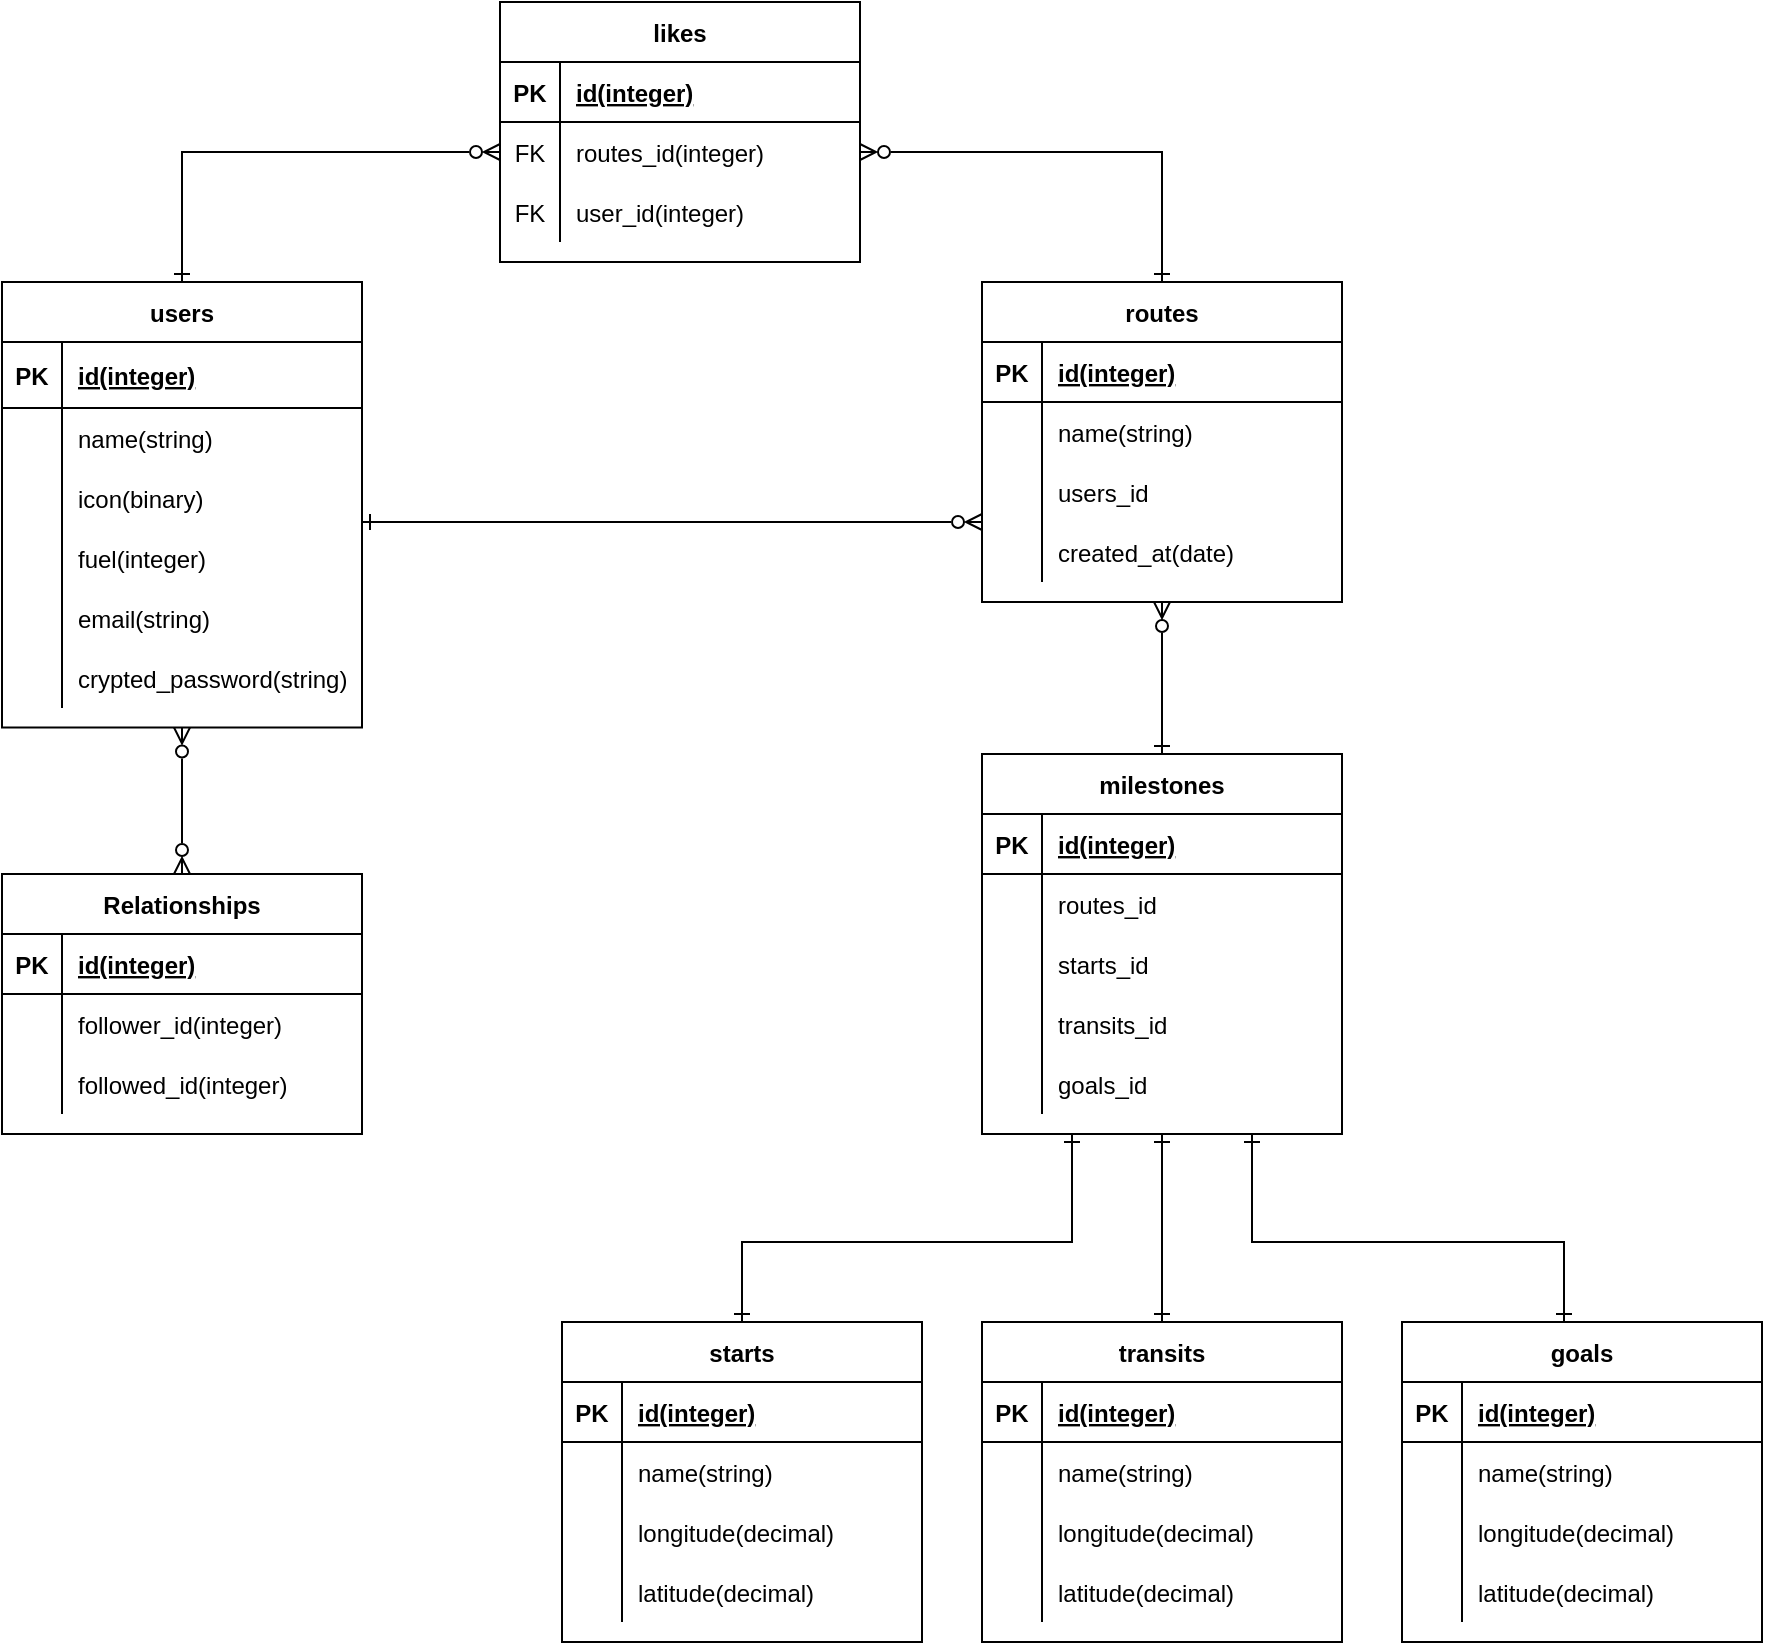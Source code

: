 <mxfile version="20.2.7" type="github">
  <diagram id="lM8k0hOYvdjzPiAKDBLs" name="ページ1">
    <mxGraphModel dx="1426" dy="794" grid="0" gridSize="10" guides="1" tooltips="1" connect="1" arrows="1" fold="1" page="0" pageScale="1" pageWidth="827" pageHeight="1169" math="0" shadow="0">
      <root>
        <mxCell id="0" />
        <mxCell id="1" parent="0" />
        <mxCell id="DmluNT0cCxnc14YDXFa2-68" value="" style="edgeStyle=orthogonalEdgeStyle;rounded=0;orthogonalLoop=1;jettySize=auto;html=1;endArrow=ERzeroToMany;endFill=0;startArrow=ERone;startFill=0;" parent="1" source="DmluNT0cCxnc14YDXFa2-70" target="DmluNT0cCxnc14YDXFa2-94" edge="1">
          <mxGeometry relative="1" as="geometry">
            <Array as="points">
              <mxPoint x="480" y="440" />
              <mxPoint x="480" y="440" />
            </Array>
          </mxGeometry>
        </mxCell>
        <mxCell id="DmluNT0cCxnc14YDXFa2-69" value="" style="edgeStyle=orthogonalEdgeStyle;rounded=0;orthogonalLoop=1;jettySize=auto;html=1;startArrow=ERone;startFill=0;endArrow=ERzeroToMany;endFill=0;entryX=0;entryY=0.5;entryDx=0;entryDy=0;" parent="1" source="DmluNT0cCxnc14YDXFa2-70" target="DmluNT0cCxnc14YDXFa2-132" edge="1">
          <mxGeometry relative="1" as="geometry" />
        </mxCell>
        <mxCell id="KFaYarh9HnCESp2oqmFk-24" value="" style="edgeStyle=orthogonalEdgeStyle;rounded=0;orthogonalLoop=1;jettySize=auto;html=1;endArrow=ERzeroToMany;endFill=0;startArrow=ERzeroToMany;startFill=0;" parent="1" source="DmluNT0cCxnc14YDXFa2-70" target="KFaYarh9HnCESp2oqmFk-5" edge="1">
          <mxGeometry relative="1" as="geometry" />
        </mxCell>
        <mxCell id="DmluNT0cCxnc14YDXFa2-70" value="users" style="shape=table;startSize=30;container=1;collapsible=1;childLayout=tableLayout;fixedRows=1;rowLines=0;fontStyle=1;align=center;resizeLast=1;" parent="1" vertex="1">
          <mxGeometry x="80" y="320" width="180" height="222.75" as="geometry" />
        </mxCell>
        <mxCell id="DmluNT0cCxnc14YDXFa2-71" value="" style="shape=tableRow;horizontal=0;startSize=0;swimlaneHead=0;swimlaneBody=0;fillColor=none;collapsible=0;dropTarget=0;points=[[0,0.5],[1,0.5]];portConstraint=eastwest;top=0;left=0;right=0;bottom=1;" parent="DmluNT0cCxnc14YDXFa2-70" vertex="1">
          <mxGeometry y="30" width="180" height="33" as="geometry" />
        </mxCell>
        <mxCell id="DmluNT0cCxnc14YDXFa2-72" value="PK" style="shape=partialRectangle;connectable=0;fillColor=none;top=0;left=0;bottom=0;right=0;fontStyle=1;overflow=hidden;" parent="DmluNT0cCxnc14YDXFa2-71" vertex="1">
          <mxGeometry width="30" height="33" as="geometry">
            <mxRectangle width="30" height="33" as="alternateBounds" />
          </mxGeometry>
        </mxCell>
        <mxCell id="DmluNT0cCxnc14YDXFa2-73" value="id(integer)" style="shape=partialRectangle;connectable=0;fillColor=none;top=0;left=0;bottom=0;right=0;align=left;spacingLeft=6;fontStyle=5;overflow=hidden;" parent="DmluNT0cCxnc14YDXFa2-71" vertex="1">
          <mxGeometry x="30" width="150" height="33" as="geometry">
            <mxRectangle width="150" height="33" as="alternateBounds" />
          </mxGeometry>
        </mxCell>
        <mxCell id="DmluNT0cCxnc14YDXFa2-74" value="" style="shape=tableRow;horizontal=0;startSize=0;swimlaneHead=0;swimlaneBody=0;fillColor=none;collapsible=0;dropTarget=0;points=[[0,0.5],[1,0.5]];portConstraint=eastwest;top=0;left=0;right=0;bottom=0;" parent="DmluNT0cCxnc14YDXFa2-70" vertex="1">
          <mxGeometry y="63" width="180" height="30" as="geometry" />
        </mxCell>
        <mxCell id="DmluNT0cCxnc14YDXFa2-75" value="" style="shape=partialRectangle;connectable=0;fillColor=none;top=0;left=0;bottom=0;right=0;editable=1;overflow=hidden;" parent="DmluNT0cCxnc14YDXFa2-74" vertex="1">
          <mxGeometry width="30" height="30" as="geometry">
            <mxRectangle width="30" height="30" as="alternateBounds" />
          </mxGeometry>
        </mxCell>
        <mxCell id="DmluNT0cCxnc14YDXFa2-76" value="name(string)" style="shape=partialRectangle;connectable=0;fillColor=none;top=0;left=0;bottom=0;right=0;align=left;spacingLeft=6;overflow=hidden;" parent="DmluNT0cCxnc14YDXFa2-74" vertex="1">
          <mxGeometry x="30" width="150" height="30" as="geometry">
            <mxRectangle width="150" height="30" as="alternateBounds" />
          </mxGeometry>
        </mxCell>
        <mxCell id="DmluNT0cCxnc14YDXFa2-83" style="shape=tableRow;horizontal=0;startSize=0;swimlaneHead=0;swimlaneBody=0;fillColor=none;collapsible=0;dropTarget=0;points=[[0,0.5],[1,0.5]];portConstraint=eastwest;top=0;left=0;right=0;bottom=0;" parent="DmluNT0cCxnc14YDXFa2-70" vertex="1">
          <mxGeometry y="93" width="180" height="30" as="geometry" />
        </mxCell>
        <mxCell id="DmluNT0cCxnc14YDXFa2-84" style="shape=partialRectangle;connectable=0;fillColor=none;top=0;left=0;bottom=0;right=0;editable=1;overflow=hidden;" parent="DmluNT0cCxnc14YDXFa2-83" vertex="1">
          <mxGeometry width="30" height="30" as="geometry">
            <mxRectangle width="30" height="30" as="alternateBounds" />
          </mxGeometry>
        </mxCell>
        <mxCell id="DmluNT0cCxnc14YDXFa2-85" value="icon(binary)" style="shape=partialRectangle;connectable=0;fillColor=none;top=0;left=0;bottom=0;right=0;align=left;spacingLeft=6;overflow=hidden;" parent="DmluNT0cCxnc14YDXFa2-83" vertex="1">
          <mxGeometry x="30" width="150" height="30" as="geometry">
            <mxRectangle width="150" height="30" as="alternateBounds" />
          </mxGeometry>
        </mxCell>
        <mxCell id="DmluNT0cCxnc14YDXFa2-86" style="shape=tableRow;horizontal=0;startSize=0;swimlaneHead=0;swimlaneBody=0;fillColor=none;collapsible=0;dropTarget=0;points=[[0,0.5],[1,0.5]];portConstraint=eastwest;top=0;left=0;right=0;bottom=0;" parent="DmluNT0cCxnc14YDXFa2-70" vertex="1">
          <mxGeometry y="123" width="180" height="30" as="geometry" />
        </mxCell>
        <mxCell id="DmluNT0cCxnc14YDXFa2-87" style="shape=partialRectangle;connectable=0;fillColor=none;top=0;left=0;bottom=0;right=0;editable=1;overflow=hidden;" parent="DmluNT0cCxnc14YDXFa2-86" vertex="1">
          <mxGeometry width="30" height="30" as="geometry">
            <mxRectangle width="30" height="30" as="alternateBounds" />
          </mxGeometry>
        </mxCell>
        <mxCell id="DmluNT0cCxnc14YDXFa2-88" value="fuel(integer)" style="shape=partialRectangle;connectable=0;fillColor=none;top=0;left=0;bottom=0;right=0;align=left;spacingLeft=6;overflow=hidden;" parent="DmluNT0cCxnc14YDXFa2-86" vertex="1">
          <mxGeometry x="30" width="150" height="30" as="geometry">
            <mxRectangle width="150" height="30" as="alternateBounds" />
          </mxGeometry>
        </mxCell>
        <mxCell id="DmluNT0cCxnc14YDXFa2-77" value="" style="shape=tableRow;horizontal=0;startSize=0;swimlaneHead=0;swimlaneBody=0;fillColor=none;collapsible=0;dropTarget=0;points=[[0,0.5],[1,0.5]];portConstraint=eastwest;top=0;left=0;right=0;bottom=0;" parent="DmluNT0cCxnc14YDXFa2-70" vertex="1">
          <mxGeometry y="153" width="180" height="30" as="geometry" />
        </mxCell>
        <mxCell id="DmluNT0cCxnc14YDXFa2-78" value="" style="shape=partialRectangle;connectable=0;fillColor=none;top=0;left=0;bottom=0;right=0;editable=1;overflow=hidden;" parent="DmluNT0cCxnc14YDXFa2-77" vertex="1">
          <mxGeometry width="30" height="30" as="geometry">
            <mxRectangle width="30" height="30" as="alternateBounds" />
          </mxGeometry>
        </mxCell>
        <mxCell id="DmluNT0cCxnc14YDXFa2-79" value="email(string)" style="shape=partialRectangle;connectable=0;fillColor=none;top=0;left=0;bottom=0;right=0;align=left;spacingLeft=6;overflow=hidden;" parent="DmluNT0cCxnc14YDXFa2-77" vertex="1">
          <mxGeometry x="30" width="150" height="30" as="geometry">
            <mxRectangle width="150" height="30" as="alternateBounds" />
          </mxGeometry>
        </mxCell>
        <mxCell id="DmluNT0cCxnc14YDXFa2-80" value="" style="shape=tableRow;horizontal=0;startSize=0;swimlaneHead=0;swimlaneBody=0;fillColor=none;collapsible=0;dropTarget=0;points=[[0,0.5],[1,0.5]];portConstraint=eastwest;top=0;left=0;right=0;bottom=0;" parent="DmluNT0cCxnc14YDXFa2-70" vertex="1">
          <mxGeometry y="183" width="180" height="30" as="geometry" />
        </mxCell>
        <mxCell id="DmluNT0cCxnc14YDXFa2-81" value="" style="shape=partialRectangle;connectable=0;fillColor=none;top=0;left=0;bottom=0;right=0;editable=1;overflow=hidden;" parent="DmluNT0cCxnc14YDXFa2-80" vertex="1">
          <mxGeometry width="30" height="30" as="geometry">
            <mxRectangle width="30" height="30" as="alternateBounds" />
          </mxGeometry>
        </mxCell>
        <mxCell id="DmluNT0cCxnc14YDXFa2-82" value="crypted_password(string)" style="shape=partialRectangle;connectable=0;fillColor=none;top=0;left=0;bottom=0;right=0;align=left;spacingLeft=6;overflow=hidden;" parent="DmluNT0cCxnc14YDXFa2-80" vertex="1">
          <mxGeometry x="30" width="150" height="30" as="geometry">
            <mxRectangle width="150" height="30" as="alternateBounds" />
          </mxGeometry>
        </mxCell>
        <mxCell id="DmluNT0cCxnc14YDXFa2-89" value="" style="edgeStyle=orthogonalEdgeStyle;rounded=0;orthogonalLoop=1;jettySize=auto;html=1;endArrow=ERone;endFill=0;startArrow=ERone;startFill=0;entryX=0.25;entryY=1;entryDx=0;entryDy=0;" parent="1" source="DmluNT0cCxnc14YDXFa2-107" target="DmluNT0cCxnc14YDXFa2-138" edge="1">
          <mxGeometry relative="1" as="geometry">
            <Array as="points">
              <mxPoint x="450" y="800" />
              <mxPoint x="615" y="800" />
            </Array>
            <mxPoint x="159" y="1115" as="sourcePoint" />
            <mxPoint x="380" y="675" as="targetPoint" />
          </mxGeometry>
        </mxCell>
        <mxCell id="DmluNT0cCxnc14YDXFa2-92" value="" style="edgeStyle=orthogonalEdgeStyle;rounded=0;orthogonalLoop=1;jettySize=auto;html=1;startArrow=ERone;startFill=0;endArrow=ERzeroToMany;endFill=0;entryX=1;entryY=0.5;entryDx=0;entryDy=0;" parent="1" source="DmluNT0cCxnc14YDXFa2-94" target="DmluNT0cCxnc14YDXFa2-132" edge="1">
          <mxGeometry relative="1" as="geometry" />
        </mxCell>
        <mxCell id="DmluNT0cCxnc14YDXFa2-93" value="" style="edgeStyle=orthogonalEdgeStyle;rounded=0;orthogonalLoop=1;jettySize=auto;html=1;endArrow=ERone;endFill=0;startArrow=ERzeroToMany;startFill=0;" parent="1" source="DmluNT0cCxnc14YDXFa2-94" target="DmluNT0cCxnc14YDXFa2-138" edge="1">
          <mxGeometry relative="1" as="geometry">
            <mxPoint x="710" y="600" as="targetPoint" />
            <Array as="points" />
          </mxGeometry>
        </mxCell>
        <mxCell id="DmluNT0cCxnc14YDXFa2-94" value="routes" style="shape=table;startSize=30;container=1;collapsible=1;childLayout=tableLayout;fixedRows=1;rowLines=0;fontStyle=1;align=center;resizeLast=1;" parent="1" vertex="1">
          <mxGeometry x="570" y="320" width="180" height="160" as="geometry" />
        </mxCell>
        <mxCell id="DmluNT0cCxnc14YDXFa2-95" value="" style="shape=tableRow;horizontal=0;startSize=0;swimlaneHead=0;swimlaneBody=0;fillColor=none;collapsible=0;dropTarget=0;points=[[0,0.5],[1,0.5]];portConstraint=eastwest;top=0;left=0;right=0;bottom=1;" parent="DmluNT0cCxnc14YDXFa2-94" vertex="1">
          <mxGeometry y="30" width="180" height="30" as="geometry" />
        </mxCell>
        <mxCell id="DmluNT0cCxnc14YDXFa2-96" value="PK" style="shape=partialRectangle;connectable=0;fillColor=none;top=0;left=0;bottom=0;right=0;fontStyle=1;overflow=hidden;" parent="DmluNT0cCxnc14YDXFa2-95" vertex="1">
          <mxGeometry width="30" height="30" as="geometry">
            <mxRectangle width="30" height="30" as="alternateBounds" />
          </mxGeometry>
        </mxCell>
        <mxCell id="DmluNT0cCxnc14YDXFa2-97" value="id(integer)" style="shape=partialRectangle;connectable=0;fillColor=none;top=0;left=0;bottom=0;right=0;align=left;spacingLeft=6;fontStyle=5;overflow=hidden;" parent="DmluNT0cCxnc14YDXFa2-95" vertex="1">
          <mxGeometry x="30" width="150" height="30" as="geometry">
            <mxRectangle width="150" height="30" as="alternateBounds" />
          </mxGeometry>
        </mxCell>
        <mxCell id="DmluNT0cCxnc14YDXFa2-98" value="" style="shape=tableRow;horizontal=0;startSize=0;swimlaneHead=0;swimlaneBody=0;fillColor=none;collapsible=0;dropTarget=0;points=[[0,0.5],[1,0.5]];portConstraint=eastwest;top=0;left=0;right=0;bottom=0;" parent="DmluNT0cCxnc14YDXFa2-94" vertex="1">
          <mxGeometry y="60" width="180" height="30" as="geometry" />
        </mxCell>
        <mxCell id="DmluNT0cCxnc14YDXFa2-99" value="" style="shape=partialRectangle;connectable=0;fillColor=none;top=0;left=0;bottom=0;right=0;editable=1;overflow=hidden;" parent="DmluNT0cCxnc14YDXFa2-98" vertex="1">
          <mxGeometry width="30" height="30" as="geometry">
            <mxRectangle width="30" height="30" as="alternateBounds" />
          </mxGeometry>
        </mxCell>
        <mxCell id="DmluNT0cCxnc14YDXFa2-100" value="name(string)" style="shape=partialRectangle;connectable=0;fillColor=none;top=0;left=0;bottom=0;right=0;align=left;spacingLeft=6;overflow=hidden;" parent="DmluNT0cCxnc14YDXFa2-98" vertex="1">
          <mxGeometry x="30" width="150" height="30" as="geometry">
            <mxRectangle width="150" height="30" as="alternateBounds" />
          </mxGeometry>
        </mxCell>
        <mxCell id="DmluNT0cCxnc14YDXFa2-101" value="" style="shape=tableRow;horizontal=0;startSize=0;swimlaneHead=0;swimlaneBody=0;fillColor=none;collapsible=0;dropTarget=0;points=[[0,0.5],[1,0.5]];portConstraint=eastwest;top=0;left=0;right=0;bottom=0;" parent="DmluNT0cCxnc14YDXFa2-94" vertex="1">
          <mxGeometry y="90" width="180" height="30" as="geometry" />
        </mxCell>
        <mxCell id="DmluNT0cCxnc14YDXFa2-102" value="" style="shape=partialRectangle;connectable=0;fillColor=none;top=0;left=0;bottom=0;right=0;editable=1;overflow=hidden;" parent="DmluNT0cCxnc14YDXFa2-101" vertex="1">
          <mxGeometry width="30" height="30" as="geometry">
            <mxRectangle width="30" height="30" as="alternateBounds" />
          </mxGeometry>
        </mxCell>
        <mxCell id="DmluNT0cCxnc14YDXFa2-103" value="users_id" style="shape=partialRectangle;connectable=0;fillColor=none;top=0;left=0;bottom=0;right=0;align=left;spacingLeft=6;overflow=hidden;" parent="DmluNT0cCxnc14YDXFa2-101" vertex="1">
          <mxGeometry x="30" width="150" height="30" as="geometry">
            <mxRectangle width="150" height="30" as="alternateBounds" />
          </mxGeometry>
        </mxCell>
        <mxCell id="DmluNT0cCxnc14YDXFa2-104" style="shape=tableRow;horizontal=0;startSize=0;swimlaneHead=0;swimlaneBody=0;fillColor=none;collapsible=0;dropTarget=0;points=[[0,0.5],[1,0.5]];portConstraint=eastwest;top=0;left=0;right=0;bottom=0;" parent="DmluNT0cCxnc14YDXFa2-94" vertex="1">
          <mxGeometry y="120" width="180" height="30" as="geometry" />
        </mxCell>
        <mxCell id="DmluNT0cCxnc14YDXFa2-105" style="shape=partialRectangle;connectable=0;fillColor=none;top=0;left=0;bottom=0;right=0;editable=1;overflow=hidden;" parent="DmluNT0cCxnc14YDXFa2-104" vertex="1">
          <mxGeometry width="30" height="30" as="geometry">
            <mxRectangle width="30" height="30" as="alternateBounds" />
          </mxGeometry>
        </mxCell>
        <mxCell id="DmluNT0cCxnc14YDXFa2-106" value="created_at(date)" style="shape=partialRectangle;connectable=0;fillColor=none;top=0;left=0;bottom=0;right=0;align=left;spacingLeft=6;overflow=hidden;" parent="DmluNT0cCxnc14YDXFa2-104" vertex="1">
          <mxGeometry x="30" width="150" height="30" as="geometry">
            <mxRectangle width="150" height="30" as="alternateBounds" />
          </mxGeometry>
        </mxCell>
        <mxCell id="DmluNT0cCxnc14YDXFa2-107" value="starts" style="shape=table;startSize=30;container=1;collapsible=1;childLayout=tableLayout;fixedRows=1;rowLines=0;fontStyle=1;align=center;resizeLast=1;" parent="1" vertex="1">
          <mxGeometry x="360" y="840" width="180" height="160" as="geometry" />
        </mxCell>
        <mxCell id="DmluNT0cCxnc14YDXFa2-108" value="" style="shape=tableRow;horizontal=0;startSize=0;swimlaneHead=0;swimlaneBody=0;fillColor=none;collapsible=0;dropTarget=0;points=[[0,0.5],[1,0.5]];portConstraint=eastwest;top=0;left=0;right=0;bottom=1;" parent="DmluNT0cCxnc14YDXFa2-107" vertex="1">
          <mxGeometry y="30" width="180" height="30" as="geometry" />
        </mxCell>
        <mxCell id="DmluNT0cCxnc14YDXFa2-109" value="PK" style="shape=partialRectangle;connectable=0;fillColor=none;top=0;left=0;bottom=0;right=0;fontStyle=1;overflow=hidden;" parent="DmluNT0cCxnc14YDXFa2-108" vertex="1">
          <mxGeometry width="30" height="30" as="geometry">
            <mxRectangle width="30" height="30" as="alternateBounds" />
          </mxGeometry>
        </mxCell>
        <mxCell id="DmluNT0cCxnc14YDXFa2-110" value="id(integer)" style="shape=partialRectangle;connectable=0;fillColor=none;top=0;left=0;bottom=0;right=0;align=left;spacingLeft=6;fontStyle=5;overflow=hidden;" parent="DmluNT0cCxnc14YDXFa2-108" vertex="1">
          <mxGeometry x="30" width="150" height="30" as="geometry">
            <mxRectangle width="150" height="30" as="alternateBounds" />
          </mxGeometry>
        </mxCell>
        <mxCell id="DmluNT0cCxnc14YDXFa2-111" value="" style="shape=tableRow;horizontal=0;startSize=0;swimlaneHead=0;swimlaneBody=0;fillColor=none;collapsible=0;dropTarget=0;points=[[0,0.5],[1,0.5]];portConstraint=eastwest;top=0;left=0;right=0;bottom=0;" parent="DmluNT0cCxnc14YDXFa2-107" vertex="1">
          <mxGeometry y="60" width="180" height="30" as="geometry" />
        </mxCell>
        <mxCell id="DmluNT0cCxnc14YDXFa2-112" value="" style="shape=partialRectangle;connectable=0;fillColor=none;top=0;left=0;bottom=0;right=0;editable=1;overflow=hidden;" parent="DmluNT0cCxnc14YDXFa2-111" vertex="1">
          <mxGeometry width="30" height="30" as="geometry">
            <mxRectangle width="30" height="30" as="alternateBounds" />
          </mxGeometry>
        </mxCell>
        <mxCell id="DmluNT0cCxnc14YDXFa2-113" value="name(string)" style="shape=partialRectangle;connectable=0;fillColor=none;top=0;left=0;bottom=0;right=0;align=left;spacingLeft=6;overflow=hidden;" parent="DmluNT0cCxnc14YDXFa2-111" vertex="1">
          <mxGeometry x="30" width="150" height="30" as="geometry">
            <mxRectangle width="150" height="30" as="alternateBounds" />
          </mxGeometry>
        </mxCell>
        <mxCell id="wyXVHVBSyBfmoTapUch7-3" style="shape=tableRow;horizontal=0;startSize=0;swimlaneHead=0;swimlaneBody=0;fillColor=none;collapsible=0;dropTarget=0;points=[[0,0.5],[1,0.5]];portConstraint=eastwest;top=0;left=0;right=0;bottom=0;" vertex="1" parent="DmluNT0cCxnc14YDXFa2-107">
          <mxGeometry y="90" width="180" height="30" as="geometry" />
        </mxCell>
        <mxCell id="wyXVHVBSyBfmoTapUch7-4" style="shape=partialRectangle;connectable=0;fillColor=none;top=0;left=0;bottom=0;right=0;editable=1;overflow=hidden;" vertex="1" parent="wyXVHVBSyBfmoTapUch7-3">
          <mxGeometry width="30" height="30" as="geometry">
            <mxRectangle width="30" height="30" as="alternateBounds" />
          </mxGeometry>
        </mxCell>
        <mxCell id="wyXVHVBSyBfmoTapUch7-5" value="longitude(decimal)" style="shape=partialRectangle;connectable=0;fillColor=none;top=0;left=0;bottom=0;right=0;align=left;spacingLeft=6;overflow=hidden;" vertex="1" parent="wyXVHVBSyBfmoTapUch7-3">
          <mxGeometry x="30" width="150" height="30" as="geometry">
            <mxRectangle width="150" height="30" as="alternateBounds" />
          </mxGeometry>
        </mxCell>
        <mxCell id="wyXVHVBSyBfmoTapUch7-6" style="shape=tableRow;horizontal=0;startSize=0;swimlaneHead=0;swimlaneBody=0;fillColor=none;collapsible=0;dropTarget=0;points=[[0,0.5],[1,0.5]];portConstraint=eastwest;top=0;left=0;right=0;bottom=0;" vertex="1" parent="DmluNT0cCxnc14YDXFa2-107">
          <mxGeometry y="120" width="180" height="30" as="geometry" />
        </mxCell>
        <mxCell id="wyXVHVBSyBfmoTapUch7-7" style="shape=partialRectangle;connectable=0;fillColor=none;top=0;left=0;bottom=0;right=0;editable=1;overflow=hidden;" vertex="1" parent="wyXVHVBSyBfmoTapUch7-6">
          <mxGeometry width="30" height="30" as="geometry">
            <mxRectangle width="30" height="30" as="alternateBounds" />
          </mxGeometry>
        </mxCell>
        <mxCell id="wyXVHVBSyBfmoTapUch7-8" value="latitude(decimal)" style="shape=partialRectangle;connectable=0;fillColor=none;top=0;left=0;bottom=0;right=0;align=left;spacingLeft=6;overflow=hidden;" vertex="1" parent="wyXVHVBSyBfmoTapUch7-6">
          <mxGeometry x="30" width="150" height="30" as="geometry">
            <mxRectangle width="150" height="30" as="alternateBounds" />
          </mxGeometry>
        </mxCell>
        <mxCell id="KFaYarh9HnCESp2oqmFk-70" value="" style="edgeStyle=orthogonalEdgeStyle;rounded=0;orthogonalLoop=1;jettySize=auto;html=1;startArrow=ERone;startFill=0;endArrow=ERone;endFill=0;entryX=0.5;entryY=1;entryDx=0;entryDy=0;" parent="1" source="DmluNT0cCxnc14YDXFa2-114" target="DmluNT0cCxnc14YDXFa2-138" edge="1">
          <mxGeometry relative="1" as="geometry">
            <mxPoint x="660" y="795" as="targetPoint" />
          </mxGeometry>
        </mxCell>
        <mxCell id="DmluNT0cCxnc14YDXFa2-114" value="transits" style="shape=table;startSize=30;container=1;collapsible=1;childLayout=tableLayout;fixedRows=1;rowLines=0;fontStyle=1;align=center;resizeLast=1;" parent="1" vertex="1">
          <mxGeometry x="570" y="840" width="180" height="160" as="geometry" />
        </mxCell>
        <mxCell id="DmluNT0cCxnc14YDXFa2-115" value="" style="shape=tableRow;horizontal=0;startSize=0;swimlaneHead=0;swimlaneBody=0;fillColor=none;collapsible=0;dropTarget=0;points=[[0,0.5],[1,0.5]];portConstraint=eastwest;top=0;left=0;right=0;bottom=1;" parent="DmluNT0cCxnc14YDXFa2-114" vertex="1">
          <mxGeometry y="30" width="180" height="30" as="geometry" />
        </mxCell>
        <mxCell id="DmluNT0cCxnc14YDXFa2-116" value="PK" style="shape=partialRectangle;connectable=0;fillColor=none;top=0;left=0;bottom=0;right=0;fontStyle=1;overflow=hidden;" parent="DmluNT0cCxnc14YDXFa2-115" vertex="1">
          <mxGeometry width="30" height="30" as="geometry">
            <mxRectangle width="30" height="30" as="alternateBounds" />
          </mxGeometry>
        </mxCell>
        <mxCell id="DmluNT0cCxnc14YDXFa2-117" value="id(integer)" style="shape=partialRectangle;connectable=0;fillColor=none;top=0;left=0;bottom=0;right=0;align=left;spacingLeft=6;fontStyle=5;overflow=hidden;" parent="DmluNT0cCxnc14YDXFa2-115" vertex="1">
          <mxGeometry x="30" width="150" height="30" as="geometry">
            <mxRectangle width="150" height="30" as="alternateBounds" />
          </mxGeometry>
        </mxCell>
        <mxCell id="DmluNT0cCxnc14YDXFa2-118" value="" style="shape=tableRow;horizontal=0;startSize=0;swimlaneHead=0;swimlaneBody=0;fillColor=none;collapsible=0;dropTarget=0;points=[[0,0.5],[1,0.5]];portConstraint=eastwest;top=0;left=0;right=0;bottom=0;" parent="DmluNT0cCxnc14YDXFa2-114" vertex="1">
          <mxGeometry y="60" width="180" height="30" as="geometry" />
        </mxCell>
        <mxCell id="DmluNT0cCxnc14YDXFa2-119" value="" style="shape=partialRectangle;connectable=0;fillColor=none;top=0;left=0;bottom=0;right=0;editable=1;overflow=hidden;" parent="DmluNT0cCxnc14YDXFa2-118" vertex="1">
          <mxGeometry width="30" height="30" as="geometry">
            <mxRectangle width="30" height="30" as="alternateBounds" />
          </mxGeometry>
        </mxCell>
        <mxCell id="DmluNT0cCxnc14YDXFa2-120" value="name(string)" style="shape=partialRectangle;connectable=0;fillColor=none;top=0;left=0;bottom=0;right=0;align=left;spacingLeft=6;overflow=hidden;" parent="DmluNT0cCxnc14YDXFa2-118" vertex="1">
          <mxGeometry x="30" width="150" height="30" as="geometry">
            <mxRectangle width="150" height="30" as="alternateBounds" />
          </mxGeometry>
        </mxCell>
        <mxCell id="wyXVHVBSyBfmoTapUch7-28" style="shape=tableRow;horizontal=0;startSize=0;swimlaneHead=0;swimlaneBody=0;fillColor=none;collapsible=0;dropTarget=0;points=[[0,0.5],[1,0.5]];portConstraint=eastwest;top=0;left=0;right=0;bottom=0;" vertex="1" parent="DmluNT0cCxnc14YDXFa2-114">
          <mxGeometry y="90" width="180" height="30" as="geometry" />
        </mxCell>
        <mxCell id="wyXVHVBSyBfmoTapUch7-29" style="shape=partialRectangle;connectable=0;fillColor=none;top=0;left=0;bottom=0;right=0;editable=1;overflow=hidden;" vertex="1" parent="wyXVHVBSyBfmoTapUch7-28">
          <mxGeometry width="30" height="30" as="geometry">
            <mxRectangle width="30" height="30" as="alternateBounds" />
          </mxGeometry>
        </mxCell>
        <mxCell id="wyXVHVBSyBfmoTapUch7-30" value="longitude(decimal)" style="shape=partialRectangle;connectable=0;fillColor=none;top=0;left=0;bottom=0;right=0;align=left;spacingLeft=6;overflow=hidden;" vertex="1" parent="wyXVHVBSyBfmoTapUch7-28">
          <mxGeometry x="30" width="150" height="30" as="geometry">
            <mxRectangle width="150" height="30" as="alternateBounds" />
          </mxGeometry>
        </mxCell>
        <mxCell id="wyXVHVBSyBfmoTapUch7-31" style="shape=tableRow;horizontal=0;startSize=0;swimlaneHead=0;swimlaneBody=0;fillColor=none;collapsible=0;dropTarget=0;points=[[0,0.5],[1,0.5]];portConstraint=eastwest;top=0;left=0;right=0;bottom=0;" vertex="1" parent="DmluNT0cCxnc14YDXFa2-114">
          <mxGeometry y="120" width="180" height="30" as="geometry" />
        </mxCell>
        <mxCell id="wyXVHVBSyBfmoTapUch7-32" style="shape=partialRectangle;connectable=0;fillColor=none;top=0;left=0;bottom=0;right=0;editable=1;overflow=hidden;" vertex="1" parent="wyXVHVBSyBfmoTapUch7-31">
          <mxGeometry width="30" height="30" as="geometry">
            <mxRectangle width="30" height="30" as="alternateBounds" />
          </mxGeometry>
        </mxCell>
        <mxCell id="wyXVHVBSyBfmoTapUch7-33" value="latitude(decimal)" style="shape=partialRectangle;connectable=0;fillColor=none;top=0;left=0;bottom=0;right=0;align=left;spacingLeft=6;overflow=hidden;" vertex="1" parent="wyXVHVBSyBfmoTapUch7-31">
          <mxGeometry x="30" width="150" height="30" as="geometry">
            <mxRectangle width="150" height="30" as="alternateBounds" />
          </mxGeometry>
        </mxCell>
        <mxCell id="DmluNT0cCxnc14YDXFa2-121" value="goals" style="shape=table;startSize=30;container=1;collapsible=1;childLayout=tableLayout;fixedRows=1;rowLines=0;fontStyle=1;align=center;resizeLast=1;" parent="1" vertex="1">
          <mxGeometry x="780" y="840" width="180" height="160" as="geometry" />
        </mxCell>
        <mxCell id="DmluNT0cCxnc14YDXFa2-122" value="" style="shape=tableRow;horizontal=0;startSize=0;swimlaneHead=0;swimlaneBody=0;fillColor=none;collapsible=0;dropTarget=0;points=[[0,0.5],[1,0.5]];portConstraint=eastwest;top=0;left=0;right=0;bottom=1;" parent="DmluNT0cCxnc14YDXFa2-121" vertex="1">
          <mxGeometry y="30" width="180" height="30" as="geometry" />
        </mxCell>
        <mxCell id="DmluNT0cCxnc14YDXFa2-123" value="PK" style="shape=partialRectangle;connectable=0;fillColor=none;top=0;left=0;bottom=0;right=0;fontStyle=1;overflow=hidden;" parent="DmluNT0cCxnc14YDXFa2-122" vertex="1">
          <mxGeometry width="30" height="30" as="geometry">
            <mxRectangle width="30" height="30" as="alternateBounds" />
          </mxGeometry>
        </mxCell>
        <mxCell id="DmluNT0cCxnc14YDXFa2-124" value="id(integer)" style="shape=partialRectangle;connectable=0;fillColor=none;top=0;left=0;bottom=0;right=0;align=left;spacingLeft=6;fontStyle=5;overflow=hidden;" parent="DmluNT0cCxnc14YDXFa2-122" vertex="1">
          <mxGeometry x="30" width="150" height="30" as="geometry">
            <mxRectangle width="150" height="30" as="alternateBounds" />
          </mxGeometry>
        </mxCell>
        <mxCell id="DmluNT0cCxnc14YDXFa2-125" value="" style="shape=tableRow;horizontal=0;startSize=0;swimlaneHead=0;swimlaneBody=0;fillColor=none;collapsible=0;dropTarget=0;points=[[0,0.5],[1,0.5]];portConstraint=eastwest;top=0;left=0;right=0;bottom=0;" parent="DmluNT0cCxnc14YDXFa2-121" vertex="1">
          <mxGeometry y="60" width="180" height="30" as="geometry" />
        </mxCell>
        <mxCell id="DmluNT0cCxnc14YDXFa2-126" value="" style="shape=partialRectangle;connectable=0;fillColor=none;top=0;left=0;bottom=0;right=0;editable=1;overflow=hidden;" parent="DmluNT0cCxnc14YDXFa2-125" vertex="1">
          <mxGeometry width="30" height="30" as="geometry">
            <mxRectangle width="30" height="30" as="alternateBounds" />
          </mxGeometry>
        </mxCell>
        <mxCell id="DmluNT0cCxnc14YDXFa2-127" value="name(string)" style="shape=partialRectangle;connectable=0;fillColor=none;top=0;left=0;bottom=0;right=0;align=left;spacingLeft=6;overflow=hidden;" parent="DmluNT0cCxnc14YDXFa2-125" vertex="1">
          <mxGeometry x="30" width="150" height="30" as="geometry">
            <mxRectangle width="150" height="30" as="alternateBounds" />
          </mxGeometry>
        </mxCell>
        <mxCell id="wyXVHVBSyBfmoTapUch7-34" style="shape=tableRow;horizontal=0;startSize=0;swimlaneHead=0;swimlaneBody=0;fillColor=none;collapsible=0;dropTarget=0;points=[[0,0.5],[1,0.5]];portConstraint=eastwest;top=0;left=0;right=0;bottom=0;" vertex="1" parent="DmluNT0cCxnc14YDXFa2-121">
          <mxGeometry y="90" width="180" height="30" as="geometry" />
        </mxCell>
        <mxCell id="wyXVHVBSyBfmoTapUch7-35" style="shape=partialRectangle;connectable=0;fillColor=none;top=0;left=0;bottom=0;right=0;editable=1;overflow=hidden;" vertex="1" parent="wyXVHVBSyBfmoTapUch7-34">
          <mxGeometry width="30" height="30" as="geometry">
            <mxRectangle width="30" height="30" as="alternateBounds" />
          </mxGeometry>
        </mxCell>
        <mxCell id="wyXVHVBSyBfmoTapUch7-36" value="longitude(decimal)" style="shape=partialRectangle;connectable=0;fillColor=none;top=0;left=0;bottom=0;right=0;align=left;spacingLeft=6;overflow=hidden;" vertex="1" parent="wyXVHVBSyBfmoTapUch7-34">
          <mxGeometry x="30" width="150" height="30" as="geometry">
            <mxRectangle width="150" height="30" as="alternateBounds" />
          </mxGeometry>
        </mxCell>
        <mxCell id="wyXVHVBSyBfmoTapUch7-37" style="shape=tableRow;horizontal=0;startSize=0;swimlaneHead=0;swimlaneBody=0;fillColor=none;collapsible=0;dropTarget=0;points=[[0,0.5],[1,0.5]];portConstraint=eastwest;top=0;left=0;right=0;bottom=0;" vertex="1" parent="DmluNT0cCxnc14YDXFa2-121">
          <mxGeometry y="120" width="180" height="30" as="geometry" />
        </mxCell>
        <mxCell id="wyXVHVBSyBfmoTapUch7-38" style="shape=partialRectangle;connectable=0;fillColor=none;top=0;left=0;bottom=0;right=0;editable=1;overflow=hidden;" vertex="1" parent="wyXVHVBSyBfmoTapUch7-37">
          <mxGeometry width="30" height="30" as="geometry">
            <mxRectangle width="30" height="30" as="alternateBounds" />
          </mxGeometry>
        </mxCell>
        <mxCell id="wyXVHVBSyBfmoTapUch7-39" value="latitude(decimal)" style="shape=partialRectangle;connectable=0;fillColor=none;top=0;left=0;bottom=0;right=0;align=left;spacingLeft=6;overflow=hidden;" vertex="1" parent="wyXVHVBSyBfmoTapUch7-37">
          <mxGeometry x="30" width="150" height="30" as="geometry">
            <mxRectangle width="150" height="30" as="alternateBounds" />
          </mxGeometry>
        </mxCell>
        <mxCell id="DmluNT0cCxnc14YDXFa2-128" value="likes" style="shape=table;startSize=30;container=1;collapsible=1;childLayout=tableLayout;fixedRows=1;rowLines=0;fontStyle=1;align=center;resizeLast=1;" parent="1" vertex="1">
          <mxGeometry x="329" y="180" width="180" height="130" as="geometry" />
        </mxCell>
        <mxCell id="DmluNT0cCxnc14YDXFa2-129" value="" style="shape=tableRow;horizontal=0;startSize=0;swimlaneHead=0;swimlaneBody=0;fillColor=none;collapsible=0;dropTarget=0;points=[[0,0.5],[1,0.5]];portConstraint=eastwest;top=0;left=0;right=0;bottom=1;" parent="DmluNT0cCxnc14YDXFa2-128" vertex="1">
          <mxGeometry y="30" width="180" height="30" as="geometry" />
        </mxCell>
        <mxCell id="DmluNT0cCxnc14YDXFa2-130" value="PK" style="shape=partialRectangle;connectable=0;fillColor=none;top=0;left=0;bottom=0;right=0;fontStyle=1;overflow=hidden;" parent="DmluNT0cCxnc14YDXFa2-129" vertex="1">
          <mxGeometry width="30" height="30" as="geometry">
            <mxRectangle width="30" height="30" as="alternateBounds" />
          </mxGeometry>
        </mxCell>
        <mxCell id="DmluNT0cCxnc14YDXFa2-131" value="id(integer)" style="shape=partialRectangle;connectable=0;fillColor=none;top=0;left=0;bottom=0;right=0;align=left;spacingLeft=6;fontStyle=5;overflow=hidden;" parent="DmluNT0cCxnc14YDXFa2-129" vertex="1">
          <mxGeometry x="30" width="150" height="30" as="geometry">
            <mxRectangle width="150" height="30" as="alternateBounds" />
          </mxGeometry>
        </mxCell>
        <mxCell id="DmluNT0cCxnc14YDXFa2-132" value="" style="shape=tableRow;horizontal=0;startSize=0;swimlaneHead=0;swimlaneBody=0;fillColor=none;collapsible=0;dropTarget=0;points=[[0,0.5],[1,0.5]];portConstraint=eastwest;top=0;left=0;right=0;bottom=0;" parent="DmluNT0cCxnc14YDXFa2-128" vertex="1">
          <mxGeometry y="60" width="180" height="30" as="geometry" />
        </mxCell>
        <mxCell id="DmluNT0cCxnc14YDXFa2-133" value="FK" style="shape=partialRectangle;connectable=0;fillColor=none;top=0;left=0;bottom=0;right=0;editable=1;overflow=hidden;" parent="DmluNT0cCxnc14YDXFa2-132" vertex="1">
          <mxGeometry width="30" height="30" as="geometry">
            <mxRectangle width="30" height="30" as="alternateBounds" />
          </mxGeometry>
        </mxCell>
        <mxCell id="DmluNT0cCxnc14YDXFa2-134" value="routes_id(integer)" style="shape=partialRectangle;connectable=0;fillColor=none;top=0;left=0;bottom=0;right=0;align=left;spacingLeft=6;overflow=hidden;" parent="DmluNT0cCxnc14YDXFa2-132" vertex="1">
          <mxGeometry x="30" width="150" height="30" as="geometry">
            <mxRectangle width="150" height="30" as="alternateBounds" />
          </mxGeometry>
        </mxCell>
        <mxCell id="DmluNT0cCxnc14YDXFa2-135" value="" style="shape=tableRow;horizontal=0;startSize=0;swimlaneHead=0;swimlaneBody=0;fillColor=none;collapsible=0;dropTarget=0;points=[[0,0.5],[1,0.5]];portConstraint=eastwest;top=0;left=0;right=0;bottom=0;" parent="DmluNT0cCxnc14YDXFa2-128" vertex="1">
          <mxGeometry y="90" width="180" height="30" as="geometry" />
        </mxCell>
        <mxCell id="DmluNT0cCxnc14YDXFa2-136" value="FK" style="shape=partialRectangle;connectable=0;fillColor=none;top=0;left=0;bottom=0;right=0;editable=1;overflow=hidden;" parent="DmluNT0cCxnc14YDXFa2-135" vertex="1">
          <mxGeometry width="30" height="30" as="geometry">
            <mxRectangle width="30" height="30" as="alternateBounds" />
          </mxGeometry>
        </mxCell>
        <mxCell id="DmluNT0cCxnc14YDXFa2-137" value="user_id(integer)" style="shape=partialRectangle;connectable=0;fillColor=none;top=0;left=0;bottom=0;right=0;align=left;spacingLeft=6;overflow=hidden;" parent="DmluNT0cCxnc14YDXFa2-135" vertex="1">
          <mxGeometry x="30" width="150" height="30" as="geometry">
            <mxRectangle width="150" height="30" as="alternateBounds" />
          </mxGeometry>
        </mxCell>
        <mxCell id="DmluNT0cCxnc14YDXFa2-138" value="milestones" style="shape=table;startSize=30;container=1;collapsible=1;childLayout=tableLayout;fixedRows=1;rowLines=0;fontStyle=1;align=center;resizeLast=1;" parent="1" vertex="1">
          <mxGeometry x="570" y="556" width="180" height="190" as="geometry" />
        </mxCell>
        <mxCell id="DmluNT0cCxnc14YDXFa2-139" value="" style="shape=tableRow;horizontal=0;startSize=0;swimlaneHead=0;swimlaneBody=0;fillColor=none;collapsible=0;dropTarget=0;points=[[0,0.5],[1,0.5]];portConstraint=eastwest;top=0;left=0;right=0;bottom=1;" parent="DmluNT0cCxnc14YDXFa2-138" vertex="1">
          <mxGeometry y="30" width="180" height="30" as="geometry" />
        </mxCell>
        <mxCell id="DmluNT0cCxnc14YDXFa2-140" value="PK" style="shape=partialRectangle;connectable=0;fillColor=none;top=0;left=0;bottom=0;right=0;fontStyle=1;overflow=hidden;" parent="DmluNT0cCxnc14YDXFa2-139" vertex="1">
          <mxGeometry width="30" height="30" as="geometry">
            <mxRectangle width="30" height="30" as="alternateBounds" />
          </mxGeometry>
        </mxCell>
        <mxCell id="DmluNT0cCxnc14YDXFa2-141" value="id(integer)" style="shape=partialRectangle;connectable=0;fillColor=none;top=0;left=0;bottom=0;right=0;align=left;spacingLeft=6;fontStyle=5;overflow=hidden;" parent="DmluNT0cCxnc14YDXFa2-139" vertex="1">
          <mxGeometry x="30" width="150" height="30" as="geometry">
            <mxRectangle width="150" height="30" as="alternateBounds" />
          </mxGeometry>
        </mxCell>
        <mxCell id="DmluNT0cCxnc14YDXFa2-142" value="" style="shape=tableRow;horizontal=0;startSize=0;swimlaneHead=0;swimlaneBody=0;fillColor=none;collapsible=0;dropTarget=0;points=[[0,0.5],[1,0.5]];portConstraint=eastwest;top=0;left=0;right=0;bottom=0;" parent="DmluNT0cCxnc14YDXFa2-138" vertex="1">
          <mxGeometry y="60" width="180" height="30" as="geometry" />
        </mxCell>
        <mxCell id="DmluNT0cCxnc14YDXFa2-143" value="" style="shape=partialRectangle;connectable=0;fillColor=none;top=0;left=0;bottom=0;right=0;editable=1;overflow=hidden;" parent="DmluNT0cCxnc14YDXFa2-142" vertex="1">
          <mxGeometry width="30" height="30" as="geometry">
            <mxRectangle width="30" height="30" as="alternateBounds" />
          </mxGeometry>
        </mxCell>
        <mxCell id="DmluNT0cCxnc14YDXFa2-144" value="routes_id" style="shape=partialRectangle;connectable=0;fillColor=none;top=0;left=0;bottom=0;right=0;align=left;spacingLeft=6;overflow=hidden;" parent="DmluNT0cCxnc14YDXFa2-142" vertex="1">
          <mxGeometry x="30" width="150" height="30" as="geometry">
            <mxRectangle width="150" height="30" as="alternateBounds" />
          </mxGeometry>
        </mxCell>
        <mxCell id="wyXVHVBSyBfmoTapUch7-13" style="shape=tableRow;horizontal=0;startSize=0;swimlaneHead=0;swimlaneBody=0;fillColor=none;collapsible=0;dropTarget=0;points=[[0,0.5],[1,0.5]];portConstraint=eastwest;top=0;left=0;right=0;bottom=0;" vertex="1" parent="DmluNT0cCxnc14YDXFa2-138">
          <mxGeometry y="90" width="180" height="30" as="geometry" />
        </mxCell>
        <mxCell id="wyXVHVBSyBfmoTapUch7-14" style="shape=partialRectangle;connectable=0;fillColor=none;top=0;left=0;bottom=0;right=0;editable=1;overflow=hidden;" vertex="1" parent="wyXVHVBSyBfmoTapUch7-13">
          <mxGeometry width="30" height="30" as="geometry">
            <mxRectangle width="30" height="30" as="alternateBounds" />
          </mxGeometry>
        </mxCell>
        <mxCell id="wyXVHVBSyBfmoTapUch7-15" value="starts_id" style="shape=partialRectangle;connectable=0;fillColor=none;top=0;left=0;bottom=0;right=0;align=left;spacingLeft=6;overflow=hidden;" vertex="1" parent="wyXVHVBSyBfmoTapUch7-13">
          <mxGeometry x="30" width="150" height="30" as="geometry">
            <mxRectangle width="150" height="30" as="alternateBounds" />
          </mxGeometry>
        </mxCell>
        <mxCell id="wyXVHVBSyBfmoTapUch7-10" style="shape=tableRow;horizontal=0;startSize=0;swimlaneHead=0;swimlaneBody=0;fillColor=none;collapsible=0;dropTarget=0;points=[[0,0.5],[1,0.5]];portConstraint=eastwest;top=0;left=0;right=0;bottom=0;" vertex="1" parent="DmluNT0cCxnc14YDXFa2-138">
          <mxGeometry y="120" width="180" height="30" as="geometry" />
        </mxCell>
        <mxCell id="wyXVHVBSyBfmoTapUch7-11" style="shape=partialRectangle;connectable=0;fillColor=none;top=0;left=0;bottom=0;right=0;editable=1;overflow=hidden;" vertex="1" parent="wyXVHVBSyBfmoTapUch7-10">
          <mxGeometry width="30" height="30" as="geometry">
            <mxRectangle width="30" height="30" as="alternateBounds" />
          </mxGeometry>
        </mxCell>
        <mxCell id="wyXVHVBSyBfmoTapUch7-12" value="transits_id" style="shape=partialRectangle;connectable=0;fillColor=none;top=0;left=0;bottom=0;right=0;align=left;spacingLeft=6;overflow=hidden;" vertex="1" parent="wyXVHVBSyBfmoTapUch7-10">
          <mxGeometry x="30" width="150" height="30" as="geometry">
            <mxRectangle width="150" height="30" as="alternateBounds" />
          </mxGeometry>
        </mxCell>
        <mxCell id="DmluNT0cCxnc14YDXFa2-145" value="" style="shape=tableRow;horizontal=0;startSize=0;swimlaneHead=0;swimlaneBody=0;fillColor=none;collapsible=0;dropTarget=0;points=[[0,0.5],[1,0.5]];portConstraint=eastwest;top=0;left=0;right=0;bottom=0;" parent="DmluNT0cCxnc14YDXFa2-138" vertex="1">
          <mxGeometry y="150" width="180" height="30" as="geometry" />
        </mxCell>
        <mxCell id="DmluNT0cCxnc14YDXFa2-146" value="" style="shape=partialRectangle;connectable=0;fillColor=none;top=0;left=0;bottom=0;right=0;editable=1;overflow=hidden;" parent="DmluNT0cCxnc14YDXFa2-145" vertex="1">
          <mxGeometry width="30" height="30" as="geometry">
            <mxRectangle width="30" height="30" as="alternateBounds" />
          </mxGeometry>
        </mxCell>
        <mxCell id="DmluNT0cCxnc14YDXFa2-147" value="goals_id" style="shape=partialRectangle;connectable=0;fillColor=none;top=0;left=0;bottom=0;right=0;align=left;spacingLeft=6;overflow=hidden;" parent="DmluNT0cCxnc14YDXFa2-145" vertex="1">
          <mxGeometry x="30" width="150" height="30" as="geometry">
            <mxRectangle width="150" height="30" as="alternateBounds" />
          </mxGeometry>
        </mxCell>
        <mxCell id="KFaYarh9HnCESp2oqmFk-5" value="Relationships" style="shape=table;startSize=30;container=1;collapsible=1;childLayout=tableLayout;fixedRows=1;rowLines=0;fontStyle=1;align=center;resizeLast=1;" parent="1" vertex="1">
          <mxGeometry x="80" y="616" width="180" height="130" as="geometry" />
        </mxCell>
        <mxCell id="KFaYarh9HnCESp2oqmFk-6" value="" style="shape=tableRow;horizontal=0;startSize=0;swimlaneHead=0;swimlaneBody=0;fillColor=none;collapsible=0;dropTarget=0;points=[[0,0.5],[1,0.5]];portConstraint=eastwest;top=0;left=0;right=0;bottom=1;" parent="KFaYarh9HnCESp2oqmFk-5" vertex="1">
          <mxGeometry y="30" width="180" height="30" as="geometry" />
        </mxCell>
        <mxCell id="KFaYarh9HnCESp2oqmFk-7" value="PK" style="shape=partialRectangle;connectable=0;fillColor=none;top=0;left=0;bottom=0;right=0;fontStyle=1;overflow=hidden;" parent="KFaYarh9HnCESp2oqmFk-6" vertex="1">
          <mxGeometry width="30" height="30" as="geometry">
            <mxRectangle width="30" height="30" as="alternateBounds" />
          </mxGeometry>
        </mxCell>
        <mxCell id="KFaYarh9HnCESp2oqmFk-8" value="id(integer)" style="shape=partialRectangle;connectable=0;fillColor=none;top=0;left=0;bottom=0;right=0;align=left;spacingLeft=6;fontStyle=5;overflow=hidden;" parent="KFaYarh9HnCESp2oqmFk-6" vertex="1">
          <mxGeometry x="30" width="150" height="30" as="geometry">
            <mxRectangle width="150" height="30" as="alternateBounds" />
          </mxGeometry>
        </mxCell>
        <mxCell id="KFaYarh9HnCESp2oqmFk-12" value="" style="shape=tableRow;horizontal=0;startSize=0;swimlaneHead=0;swimlaneBody=0;fillColor=none;collapsible=0;dropTarget=0;points=[[0,0.5],[1,0.5]];portConstraint=eastwest;top=0;left=0;right=0;bottom=0;" parent="KFaYarh9HnCESp2oqmFk-5" vertex="1">
          <mxGeometry y="60" width="180" height="30" as="geometry" />
        </mxCell>
        <mxCell id="KFaYarh9HnCESp2oqmFk-13" value="" style="shape=partialRectangle;connectable=0;fillColor=none;top=0;left=0;bottom=0;right=0;editable=1;overflow=hidden;" parent="KFaYarh9HnCESp2oqmFk-12" vertex="1">
          <mxGeometry width="30" height="30" as="geometry">
            <mxRectangle width="30" height="30" as="alternateBounds" />
          </mxGeometry>
        </mxCell>
        <mxCell id="KFaYarh9HnCESp2oqmFk-14" value="follower_id(integer)" style="shape=partialRectangle;connectable=0;fillColor=none;top=0;left=0;bottom=0;right=0;align=left;spacingLeft=6;overflow=hidden;" parent="KFaYarh9HnCESp2oqmFk-12" vertex="1">
          <mxGeometry x="30" width="150" height="30" as="geometry">
            <mxRectangle width="150" height="30" as="alternateBounds" />
          </mxGeometry>
        </mxCell>
        <mxCell id="wyXVHVBSyBfmoTapUch7-22" style="shape=tableRow;horizontal=0;startSize=0;swimlaneHead=0;swimlaneBody=0;fillColor=none;collapsible=0;dropTarget=0;points=[[0,0.5],[1,0.5]];portConstraint=eastwest;top=0;left=0;right=0;bottom=0;" vertex="1" parent="KFaYarh9HnCESp2oqmFk-5">
          <mxGeometry y="90" width="180" height="30" as="geometry" />
        </mxCell>
        <mxCell id="wyXVHVBSyBfmoTapUch7-23" style="shape=partialRectangle;connectable=0;fillColor=none;top=0;left=0;bottom=0;right=0;editable=1;overflow=hidden;" vertex="1" parent="wyXVHVBSyBfmoTapUch7-22">
          <mxGeometry width="30" height="30" as="geometry">
            <mxRectangle width="30" height="30" as="alternateBounds" />
          </mxGeometry>
        </mxCell>
        <mxCell id="wyXVHVBSyBfmoTapUch7-24" value="followed_id(integer)" style="shape=partialRectangle;connectable=0;fillColor=none;top=0;left=0;bottom=0;right=0;align=left;spacingLeft=6;overflow=hidden;" vertex="1" parent="wyXVHVBSyBfmoTapUch7-22">
          <mxGeometry x="30" width="150" height="30" as="geometry">
            <mxRectangle width="150" height="30" as="alternateBounds" />
          </mxGeometry>
        </mxCell>
        <mxCell id="KFaYarh9HnCESp2oqmFk-61" value="" style="edgeStyle=orthogonalEdgeStyle;rounded=0;orthogonalLoop=1;jettySize=auto;html=1;endArrow=ERone;endFill=0;startArrow=ERone;startFill=0;entryX=0.75;entryY=1;entryDx=0;entryDy=0;" parent="1" source="DmluNT0cCxnc14YDXFa2-121" target="DmluNT0cCxnc14YDXFa2-138" edge="1">
          <mxGeometry relative="1" as="geometry">
            <Array as="points">
              <mxPoint x="861" y="800" />
              <mxPoint x="705" y="800" />
            </Array>
            <mxPoint x="850" y="1040" as="sourcePoint" />
            <mxPoint x="850" y="725" as="targetPoint" />
          </mxGeometry>
        </mxCell>
      </root>
    </mxGraphModel>
  </diagram>
</mxfile>
